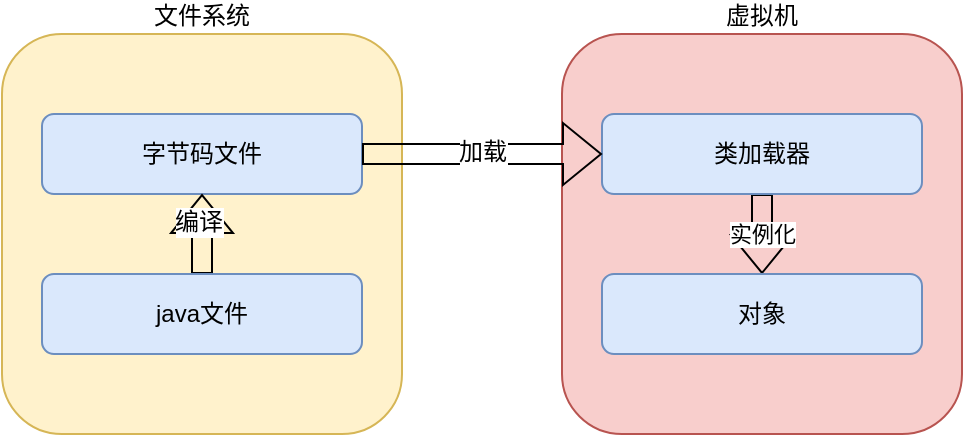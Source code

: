 <mxfile version="12.4.2" type="device" pages="1"><diagram id="KCuCOIdTZ4WFTvYC9Ied" name="第 1 页"><mxGraphModel dx="1106" dy="830" grid="1" gridSize="10" guides="1" tooltips="1" connect="1" arrows="1" fold="1" page="1" pageScale="1" pageWidth="827" pageHeight="1169" math="0" shadow="0"><root><mxCell id="0"/><mxCell id="1" parent="0"/><mxCell id="BZY7MDDWsOYSqLT76VAz-1" value="文件系统" style="rounded=1;whiteSpace=wrap;html=1;labelPosition=center;verticalLabelPosition=top;align=center;verticalAlign=bottom;fillColor=#fff2cc;strokeColor=#d6b656;" vertex="1" parent="1"><mxGeometry x="120" y="120" width="200" height="200" as="geometry"/></mxCell><mxCell id="BZY7MDDWsOYSqLT76VAz-2" value="字节码文件" style="rounded=1;whiteSpace=wrap;html=1;fillColor=#dae8fc;strokeColor=#6c8ebf;" vertex="1" parent="1"><mxGeometry x="140" y="160" width="160" height="40" as="geometry"/></mxCell><mxCell id="BZY7MDDWsOYSqLT76VAz-9" style="edgeStyle=orthogonalEdgeStyle;rounded=0;orthogonalLoop=1;jettySize=auto;html=1;entryX=0.5;entryY=1;entryDx=0;entryDy=0;shape=flexArrow;" edge="1" parent="1" source="BZY7MDDWsOYSqLT76VAz-3" target="BZY7MDDWsOYSqLT76VAz-2"><mxGeometry relative="1" as="geometry"/></mxCell><mxCell id="BZY7MDDWsOYSqLT76VAz-10" value="编译" style="text;html=1;align=center;verticalAlign=middle;resizable=0;points=[];;labelBackgroundColor=#ffffff;" vertex="1" connectable="0" parent="BZY7MDDWsOYSqLT76VAz-9"><mxGeometry x="0.3" y="2" relative="1" as="geometry"><mxPoint as="offset"/></mxGeometry></mxCell><mxCell id="BZY7MDDWsOYSqLT76VAz-3" value="java文件" style="rounded=1;whiteSpace=wrap;html=1;fillColor=#dae8fc;strokeColor=#6c8ebf;" vertex="1" parent="1"><mxGeometry x="140" y="240" width="160" height="40" as="geometry"/></mxCell><mxCell id="BZY7MDDWsOYSqLT76VAz-4" style="edgeStyle=orthogonalEdgeStyle;rounded=0;orthogonalLoop=1;jettySize=auto;html=1;exitX=0.5;exitY=1;exitDx=0;exitDy=0;" edge="1" parent="1" source="BZY7MDDWsOYSqLT76VAz-2" target="BZY7MDDWsOYSqLT76VAz-2"><mxGeometry relative="1" as="geometry"/></mxCell><mxCell id="BZY7MDDWsOYSqLT76VAz-7" value="虚拟机" style="rounded=1;whiteSpace=wrap;html=1;labelPosition=center;verticalLabelPosition=top;align=center;verticalAlign=bottom;fillColor=#f8cecc;strokeColor=#b85450;" vertex="1" parent="1"><mxGeometry x="400" y="120" width="200" height="200" as="geometry"/></mxCell><mxCell id="BZY7MDDWsOYSqLT76VAz-16" value="实例化" style="edgeStyle=orthogonalEdgeStyle;shape=flexArrow;rounded=0;orthogonalLoop=1;jettySize=auto;html=1;" edge="1" parent="1" source="BZY7MDDWsOYSqLT76VAz-12" target="BZY7MDDWsOYSqLT76VAz-15"><mxGeometry relative="1" as="geometry"/></mxCell><mxCell id="BZY7MDDWsOYSqLT76VAz-12" value="类加载器" style="rounded=1;whiteSpace=wrap;html=1;fillColor=#dae8fc;strokeColor=#6c8ebf;" vertex="1" parent="1"><mxGeometry x="420" y="160" width="160" height="40" as="geometry"/></mxCell><mxCell id="BZY7MDDWsOYSqLT76VAz-13" style="edgeStyle=orthogonalEdgeStyle;shape=flexArrow;rounded=0;orthogonalLoop=1;jettySize=auto;html=1;entryX=0;entryY=0.5;entryDx=0;entryDy=0;" edge="1" parent="1" source="BZY7MDDWsOYSqLT76VAz-2" target="BZY7MDDWsOYSqLT76VAz-12"><mxGeometry relative="1" as="geometry"/></mxCell><mxCell id="BZY7MDDWsOYSqLT76VAz-14" value="加载" style="text;html=1;align=center;verticalAlign=middle;resizable=0;points=[];;labelBackgroundColor=#ffffff;" vertex="1" connectable="0" parent="BZY7MDDWsOYSqLT76VAz-13"><mxGeometry y="1" relative="1" as="geometry"><mxPoint as="offset"/></mxGeometry></mxCell><mxCell id="BZY7MDDWsOYSqLT76VAz-15" value="对象" style="rounded=1;whiteSpace=wrap;html=1;fillColor=#dae8fc;strokeColor=#6c8ebf;" vertex="1" parent="1"><mxGeometry x="420" y="240" width="160" height="40" as="geometry"/></mxCell></root></mxGraphModel></diagram></mxfile>